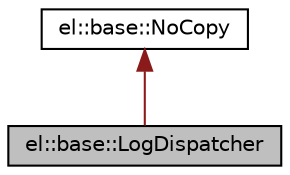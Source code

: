 digraph "el::base::LogDispatcher"
{
  edge [fontname="Helvetica",fontsize="10",labelfontname="Helvetica",labelfontsize="10"];
  node [fontname="Helvetica",fontsize="10",shape=record];
  Node1 [label="el::base::LogDispatcher",height=0.2,width=0.4,color="black", fillcolor="grey75", style="filled", fontcolor="black"];
  Node2 -> Node1 [dir="back",color="firebrick4",fontsize="10",style="solid"];
  Node2 [label="el::base::NoCopy",height=0.2,width=0.4,color="black", fillcolor="white", style="filled",URL="$d3/d8b/a00059.html",tooltip="Internal helper class that prevent copy constructor for class. "];
}

